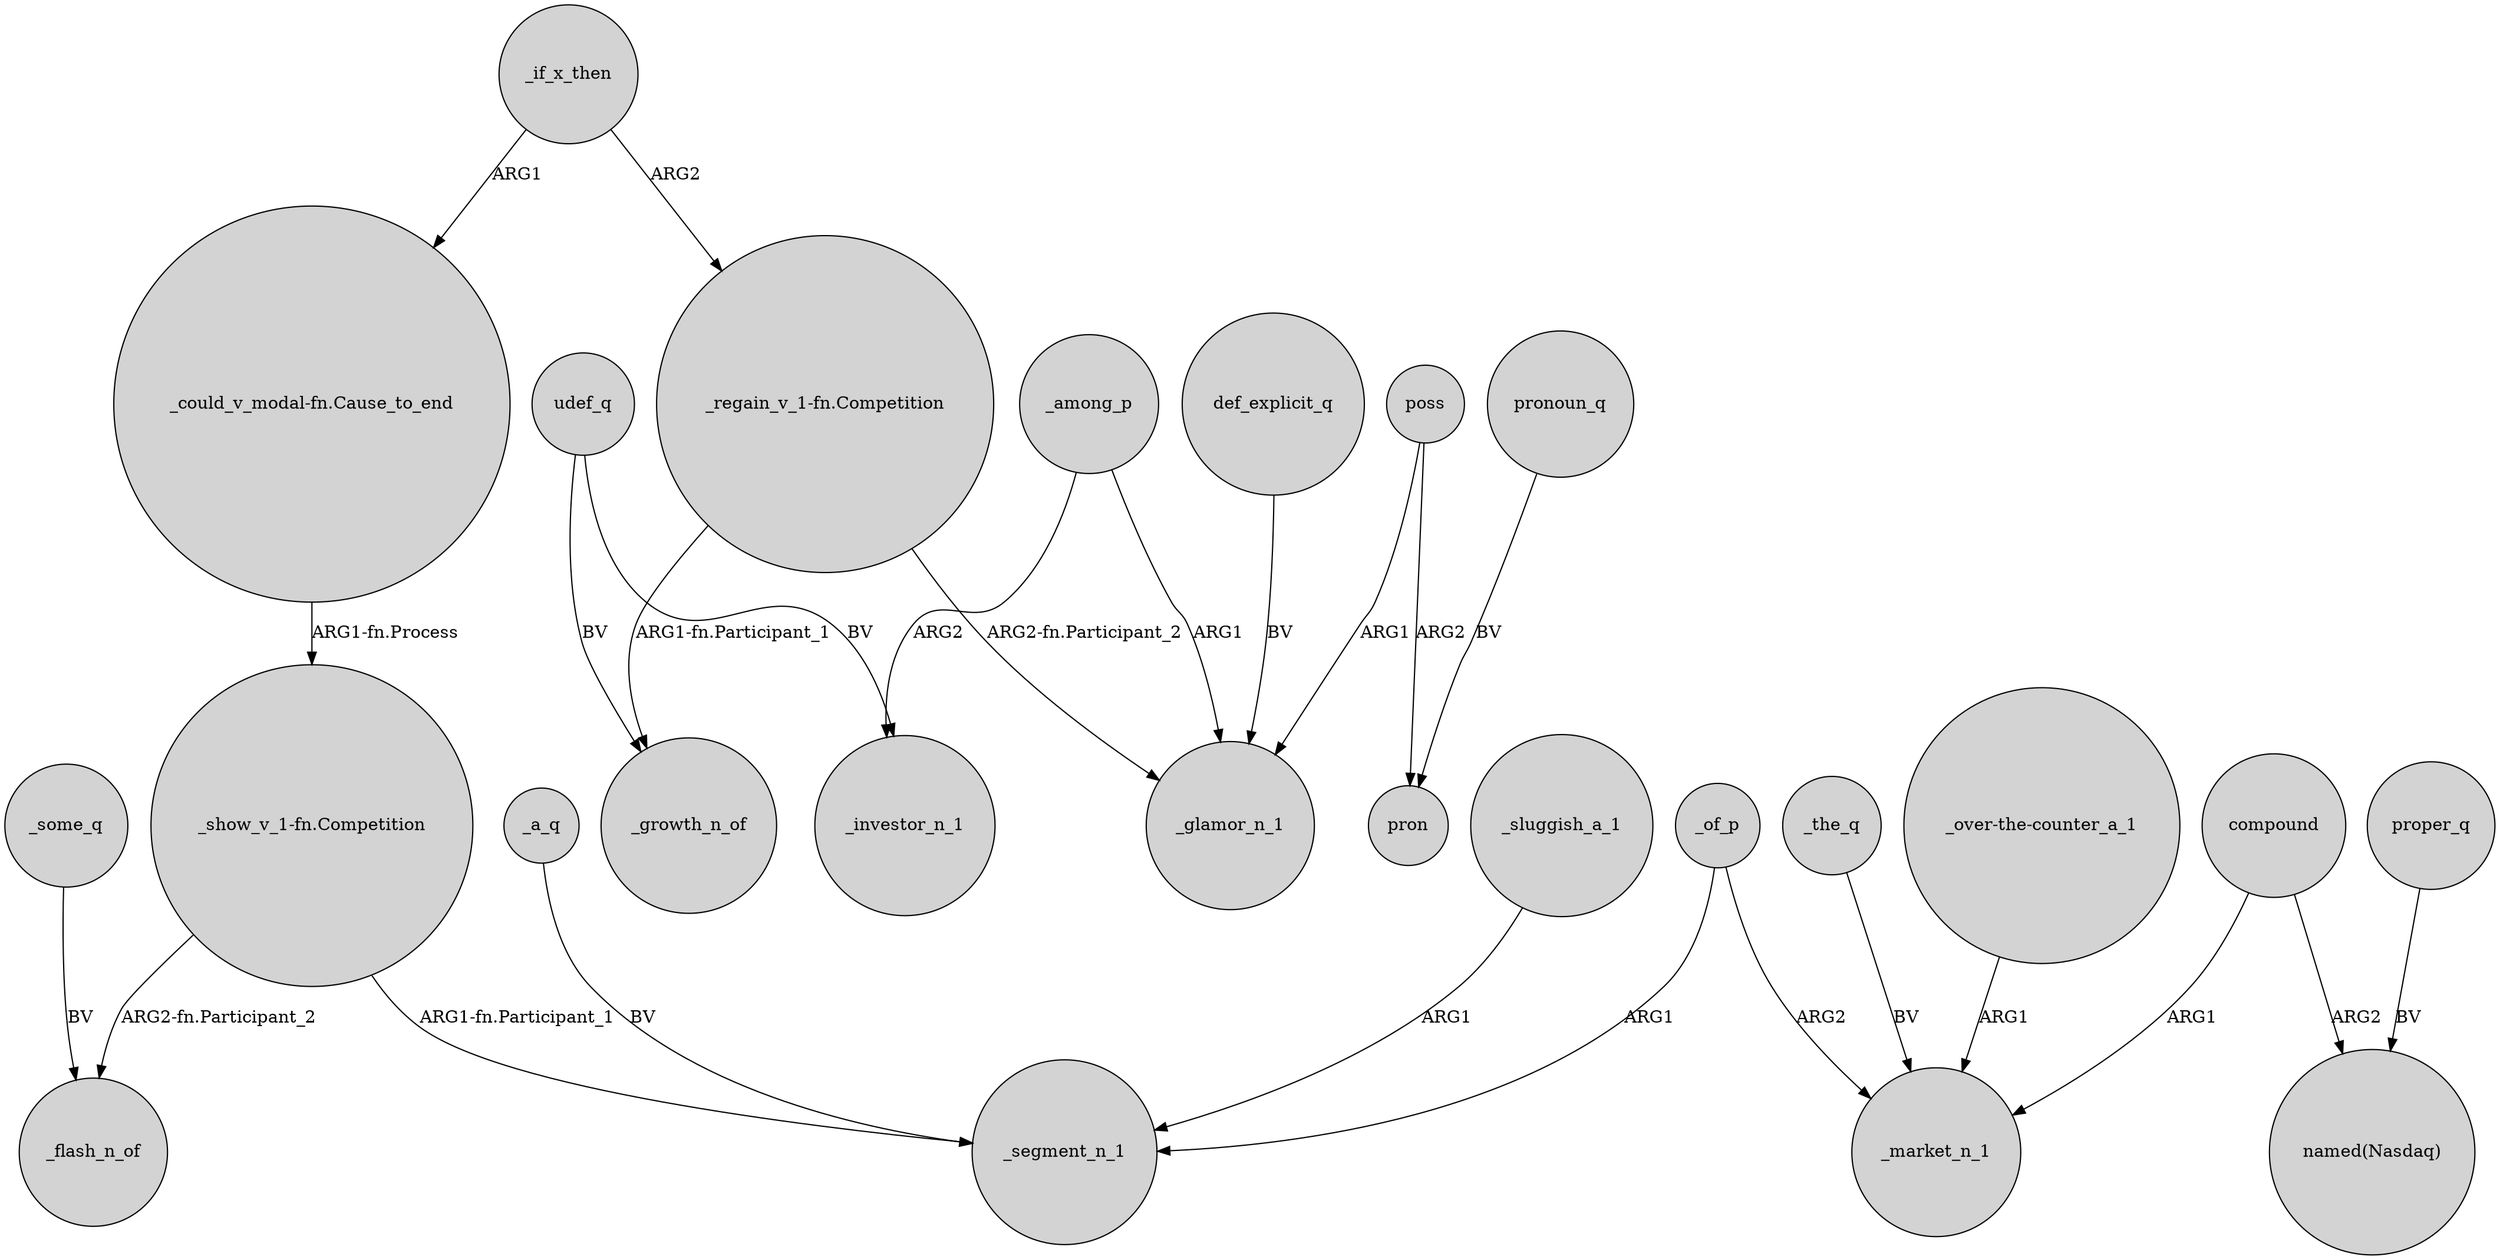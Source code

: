 digraph {
	node [shape=circle style=filled]
	_sluggish_a_1 -> _segment_n_1 [label=ARG1]
	proper_q -> "named(Nasdaq)" [label=BV]
	"_regain_v_1-fn.Competition" -> _glamor_n_1 [label="ARG2-fn.Participant_2"]
	"_show_v_1-fn.Competition" -> _flash_n_of [label="ARG2-fn.Participant_2"]
	_among_p -> _investor_n_1 [label=ARG2]
	_among_p -> _glamor_n_1 [label=ARG1]
	_the_q -> _market_n_1 [label=BV]
	_if_x_then -> "_could_v_modal-fn.Cause_to_end" [label=ARG1]
	pronoun_q -> pron [label=BV]
	poss -> pron [label=ARG2]
	_of_p -> _segment_n_1 [label=ARG1]
	_some_q -> _flash_n_of [label=BV]
	"_show_v_1-fn.Competition" -> _segment_n_1 [label="ARG1-fn.Participant_1"]
	"_over-the-counter_a_1" -> _market_n_1 [label=ARG1]
	_a_q -> _segment_n_1 [label=BV]
	def_explicit_q -> _glamor_n_1 [label=BV]
	udef_q -> _growth_n_of [label=BV]
	_if_x_then -> "_regain_v_1-fn.Competition" [label=ARG2]
	"_regain_v_1-fn.Competition" -> _growth_n_of [label="ARG1-fn.Participant_1"]
	_of_p -> _market_n_1 [label=ARG2]
	compound -> _market_n_1 [label=ARG1]
	udef_q -> _investor_n_1 [label=BV]
	compound -> "named(Nasdaq)" [label=ARG2]
	"_could_v_modal-fn.Cause_to_end" -> "_show_v_1-fn.Competition" [label="ARG1-fn.Process"]
	poss -> _glamor_n_1 [label=ARG1]
}
